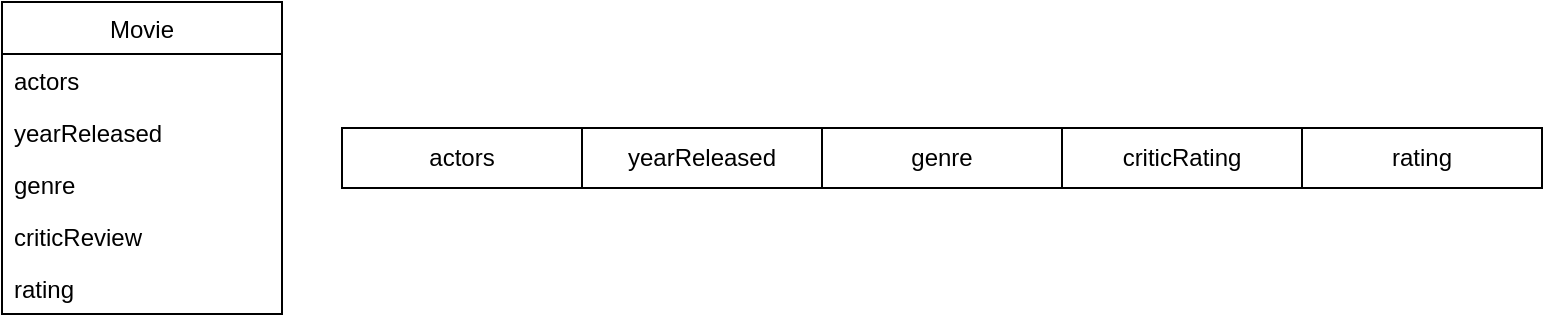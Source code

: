 <mxfile version="14.1.8" type="device"><diagram id="ovkJxuM0pVERfOXQ6ah_" name="Page-1"><mxGraphModel dx="1422" dy="822" grid="1" gridSize="10" guides="1" tooltips="1" connect="1" arrows="1" fold="1" page="1" pageScale="1" pageWidth="850" pageHeight="1100" math="0" shadow="0"><root><mxCell id="0"/><mxCell id="1" parent="0"/><mxCell id="-k3ScsUAmP3q1Owekj5k-1" value="Movie" style="swimlane;fontStyle=0;childLayout=stackLayout;horizontal=1;startSize=26;fillColor=none;horizontalStack=0;resizeParent=1;resizeParentMax=0;resizeLast=0;collapsible=1;marginBottom=0;" vertex="1" parent="1"><mxGeometry x="100" y="37" width="140" height="156" as="geometry"/></mxCell><mxCell id="-k3ScsUAmP3q1Owekj5k-6" value="actors" style="text;strokeColor=none;fillColor=none;align=left;verticalAlign=top;spacingLeft=4;spacingRight=4;overflow=hidden;rotatable=0;points=[[0,0.5],[1,0.5]];portConstraint=eastwest;" vertex="1" parent="-k3ScsUAmP3q1Owekj5k-1"><mxGeometry y="26" width="140" height="26" as="geometry"/></mxCell><mxCell id="-k3ScsUAmP3q1Owekj5k-7" value="yearReleased" style="text;strokeColor=none;fillColor=none;align=left;verticalAlign=top;spacingLeft=4;spacingRight=4;overflow=hidden;rotatable=0;points=[[0,0.5],[1,0.5]];portConstraint=eastwest;" vertex="1" parent="-k3ScsUAmP3q1Owekj5k-1"><mxGeometry y="52" width="140" height="26" as="geometry"/></mxCell><mxCell id="-k3ScsUAmP3q1Owekj5k-2" value="genre" style="text;strokeColor=none;fillColor=none;align=left;verticalAlign=top;spacingLeft=4;spacingRight=4;overflow=hidden;rotatable=0;points=[[0,0.5],[1,0.5]];portConstraint=eastwest;" vertex="1" parent="-k3ScsUAmP3q1Owekj5k-1"><mxGeometry y="78" width="140" height="26" as="geometry"/></mxCell><mxCell id="-k3ScsUAmP3q1Owekj5k-3" value="criticReview" style="text;strokeColor=none;fillColor=none;align=left;verticalAlign=top;spacingLeft=4;spacingRight=4;overflow=hidden;rotatable=0;points=[[0,0.5],[1,0.5]];portConstraint=eastwest;" vertex="1" parent="-k3ScsUAmP3q1Owekj5k-1"><mxGeometry y="104" width="140" height="26" as="geometry"/></mxCell><mxCell id="-k3ScsUAmP3q1Owekj5k-4" value="rating" style="text;strokeColor=none;fillColor=none;align=left;verticalAlign=top;spacingLeft=4;spacingRight=4;overflow=hidden;rotatable=0;points=[[0,0.5],[1,0.5]];portConstraint=eastwest;" vertex="1" parent="-k3ScsUAmP3q1Owekj5k-1"><mxGeometry y="130" width="140" height="26" as="geometry"/></mxCell><mxCell id="-k3ScsUAmP3q1Owekj5k-8" value="actors" style="rounded=0;whiteSpace=wrap;html=1;" vertex="1" parent="1"><mxGeometry x="270" y="100" width="120" height="30" as="geometry"/></mxCell><mxCell id="-k3ScsUAmP3q1Owekj5k-9" value="yearReleased&lt;span style=&quot;color: rgba(0 , 0 , 0 , 0) ; font-family: monospace ; font-size: 0px&quot;&gt;%3CmxGraphModel%3E%3Croot%3E%3CmxCell%20id%3D%220%22%2F%3E%3CmxCell%20id%3D%221%22%20parent%3D%220%22%2F%3E%3CmxCell%20id%3D%222%22%20value%3D%22actors%22%20style%3D%22rounded%3D0%3BwhiteSpace%3Dwrap%3Bhtml%3D1%3B%22%20vertex%3D%221%22%20parent%3D%221%22%3E%3CmxGeometry%20x%3D%22270%22%20y%3D%22100%22%20width%3D%22120%22%20height%3D%2230%22%20as%3D%22geometry%22%2F%3E%3C%2FmxCell%3E%3C%2Froot%3E%3C%2FmxGraphModel%3E&lt;/span&gt;" style="rounded=0;whiteSpace=wrap;html=1;" vertex="1" parent="1"><mxGeometry x="390" y="100" width="120" height="30" as="geometry"/></mxCell><mxCell id="-k3ScsUAmP3q1Owekj5k-10" value="genre&lt;span style=&quot;color: rgba(0 , 0 , 0 , 0) ; font-family: monospace ; font-size: 0px&quot;&gt;%3CmxGraphModel%3E%3Croot%3E%3CmxCell%20id%3D%220%22%2F%3E%3CmxCell%20id%3D%221%22%20parent%3D%220%22%2F%3E%3CmxCell%20id%3D%222%22%20value%3D%22yearReleased%26lt%3Bspan%20style%3D%26quot%3Bcolor%3A%20rgba(0%20%2C%200%20%2C%200%20%2C%200)%20%3B%20font-family%3A%20monospace%20%3B%20font-size%3A%200px%26quot%3B%26gt%3B%253CmxGraphModel%253E%253Croot%253E%253CmxCell%2520id%253D%25220%2522%252F%253E%253CmxCell%2520id%253D%25221%2522%2520parent%253D%25220%2522%252F%253E%253CmxCell%2520id%253D%25222%2522%2520value%253D%2522actors%2522%2520style%253D%2522rounded%253D0%253BwhiteSpace%253Dwrap%253Bhtml%253D1%253B%2522%2520vertex%253D%25221%2522%2520parent%253D%25221%2522%253E%253CmxGeometry%2520x%253D%2522270%2522%2520y%253D%2522100%2522%2520width%253D%2522120%2522%2520height%253D%252230%2522%2520as%253D%2522geometry%2522%252F%253E%253C%252FmxCell%253E%253C%252Froot%253E%253C%252FmxGraphModel%253E%26lt%3B%2Fspan%26gt%3B%22%20style%3D%22rounded%3D0%3BwhiteSpace%3Dwrap%3Bhtml%3D1%3B%22%20vertex%3D%221%22%20parent%3D%221%22%3E%3CmxGeometry%20x%3D%22390%22%20y%3D%22100%22%20width%3D%22120%22%20height%3D%2230%22%20as%3D%22geometry%22%2F%3E%3C%2FmxCell%3E%3C%2Froot%3E%3C%2FmxGraphModel%3E&lt;/span&gt;" style="rounded=0;whiteSpace=wrap;html=1;" vertex="1" parent="1"><mxGeometry x="510" y="100" width="120" height="30" as="geometry"/></mxCell><mxCell id="-k3ScsUAmP3q1Owekj5k-11" value="criticRating" style="rounded=0;whiteSpace=wrap;html=1;" vertex="1" parent="1"><mxGeometry x="630" y="100" width="120" height="30" as="geometry"/></mxCell><mxCell id="-k3ScsUAmP3q1Owekj5k-12" value="rating" style="rounded=0;whiteSpace=wrap;html=1;" vertex="1" parent="1"><mxGeometry x="750" y="100" width="120" height="30" as="geometry"/></mxCell></root></mxGraphModel></diagram></mxfile>